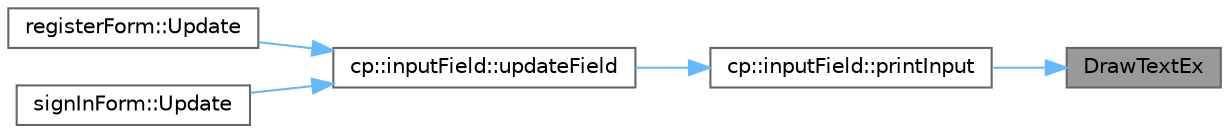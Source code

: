 digraph "DrawTextEx"
{
 // INTERACTIVE_SVG=YES
 // LATEX_PDF_SIZE
  bgcolor="transparent";
  edge [fontname=Helvetica,fontsize=10,labelfontname=Helvetica,labelfontsize=10];
  node [fontname=Helvetica,fontsize=10,shape=box,height=0.2,width=0.4];
  rankdir="RL";
  Node1 [label="DrawTextEx",height=0.2,width=0.4,color="gray40", fillcolor="grey60", style="filled", fontcolor="black",tooltip=" "];
  Node1 -> Node2 [dir="back",color="steelblue1",style="solid"];
  Node2 [label="cp::inputField::printInput",height=0.2,width=0.4,color="grey40", fillcolor="white", style="filled",URL="$classcp_1_1input_field.html#aa28a82676d110a90e479f4b354de2415",tooltip=" "];
  Node2 -> Node3 [dir="back",color="steelblue1",style="solid"];
  Node3 [label="cp::inputField::updateField",height=0.2,width=0.4,color="grey40", fillcolor="white", style="filled",URL="$classcp_1_1input_field.html#ab596e3d07ae045fac14193a94f1d6267",tooltip=" "];
  Node3 -> Node4 [dir="back",color="steelblue1",style="solid"];
  Node4 [label="registerForm::Update",height=0.2,width=0.4,color="grey40", fillcolor="white", style="filled",URL="$classregister_form.html#a550f3b9c17c6aaef5861bb00d1378bda",tooltip=" "];
  Node3 -> Node5 [dir="back",color="steelblue1",style="solid"];
  Node5 [label="signInForm::Update",height=0.2,width=0.4,color="grey40", fillcolor="white", style="filled",URL="$classsign_in_form.html#aa4a5117e37796f44a6dca571772ebf5b",tooltip=" "];
}
